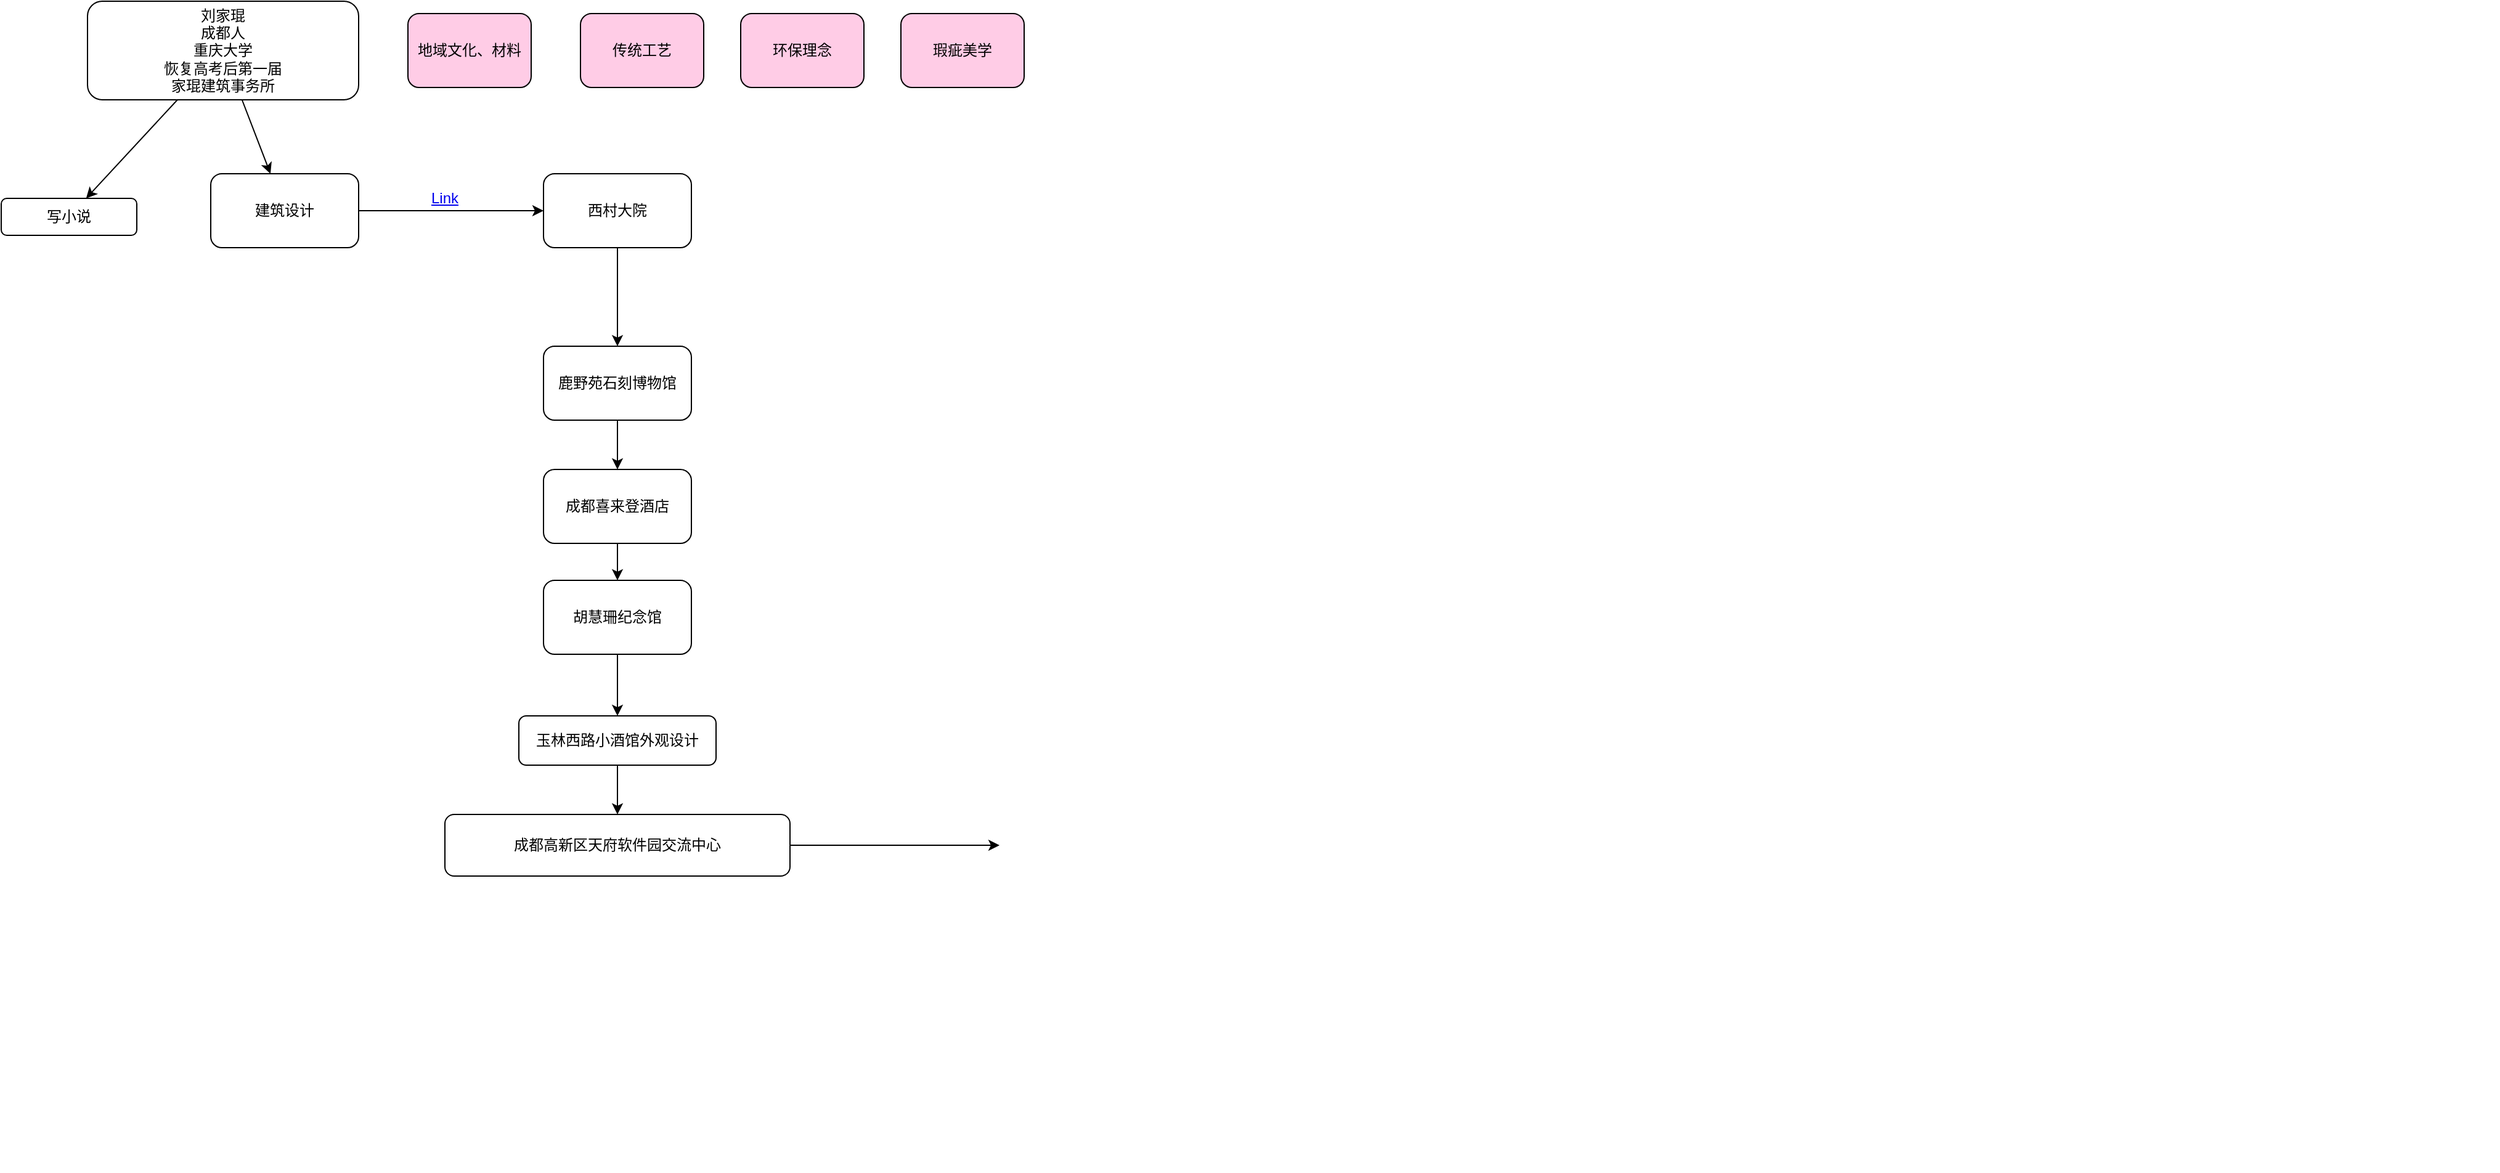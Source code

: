 <mxfile>
    <diagram id="ddZumWBMBDodQWUOzIZE" name="Page-1">
        <mxGraphModel dx="1915" dy="1088" grid="1" gridSize="10" guides="1" tooltips="1" connect="1" arrows="1" fold="1" page="1" pageScale="1" pageWidth="850" pageHeight="1100" math="0" shadow="0">
            <root>
                <mxCell id="0"/>
                <mxCell id="1" parent="0"/>
                <mxCell id="4" value="" style="edgeStyle=none;html=1;" edge="1" parent="1" source="2" target="3">
                    <mxGeometry relative="1" as="geometry"/>
                </mxCell>
                <mxCell id="6" value="" style="edgeStyle=none;html=1;" edge="1" parent="1" source="2" target="5">
                    <mxGeometry relative="1" as="geometry"/>
                </mxCell>
                <mxCell id="2" value="刘家琨&lt;div&gt;成都人&lt;/div&gt;&lt;div&gt;重庆大学&lt;/div&gt;&lt;div&gt;恢复高考后第一届&lt;/div&gt;&lt;div&gt;家琨建筑事务所&lt;/div&gt;" style="rounded=1;whiteSpace=wrap;html=1;" vertex="1" parent="1">
                    <mxGeometry x="150" y="130" width="220" height="80" as="geometry"/>
                </mxCell>
                <mxCell id="3" value="写小说" style="whiteSpace=wrap;html=1;rounded=1;" vertex="1" parent="1">
                    <mxGeometry x="80" y="290" width="110" height="30" as="geometry"/>
                </mxCell>
                <mxCell id="18" value="" style="edgeStyle=none;html=1;" edge="1" parent="1" source="5" target="17">
                    <mxGeometry relative="1" as="geometry"/>
                </mxCell>
                <mxCell id="5" value="建筑设计" style="whiteSpace=wrap;html=1;rounded=1;" vertex="1" parent="1">
                    <mxGeometry x="250" y="270" width="120" height="60" as="geometry"/>
                </mxCell>
                <mxCell id="10" value="地域文化、材料" style="rounded=1;whiteSpace=wrap;html=1;fillColor=#FFCCE6;" vertex="1" parent="1">
                    <mxGeometry x="410" y="140" width="100" height="60" as="geometry"/>
                </mxCell>
                <mxCell id="11" value="传统工艺" style="rounded=1;whiteSpace=wrap;html=1;fillColor=#FFCCE6;" vertex="1" parent="1">
                    <mxGeometry x="550" y="140" width="100" height="60" as="geometry"/>
                </mxCell>
                <mxCell id="13" value="环保理念" style="rounded=1;whiteSpace=wrap;html=1;fillColor=#FFCCE6;" vertex="1" parent="1">
                    <mxGeometry x="680" y="140" width="100" height="60" as="geometry"/>
                </mxCell>
                <mxCell id="15" value="瑕疵美学" style="rounded=1;whiteSpace=wrap;html=1;fillColor=#FFCCE6;" vertex="1" parent="1">
                    <mxGeometry x="810" y="140" width="100" height="60" as="geometry"/>
                </mxCell>
                <mxCell id="20" value="" style="edgeStyle=none;html=1;" edge="1" parent="1" source="17" target="19">
                    <mxGeometry relative="1" as="geometry"/>
                </mxCell>
                <mxCell id="17" value="西村大院" style="whiteSpace=wrap;html=1;rounded=1;" vertex="1" parent="1">
                    <mxGeometry x="520" y="270" width="120" height="60" as="geometry"/>
                </mxCell>
                <mxCell id="23" value="" style="edgeStyle=none;html=1;" edge="1" parent="1" source="19" target="22">
                    <mxGeometry relative="1" as="geometry"/>
                </mxCell>
                <mxCell id="19" value="鹿野苑石刻博物馆" style="whiteSpace=wrap;html=1;rounded=1;" vertex="1" parent="1">
                    <mxGeometry x="520" y="410" width="120" height="60" as="geometry"/>
                </mxCell>
                <mxCell id="25" value="" style="edgeStyle=none;html=1;" edge="1" parent="1" source="22" target="24">
                    <mxGeometry relative="1" as="geometry"/>
                </mxCell>
                <mxCell id="22" value="成都喜来登酒店" style="whiteSpace=wrap;html=1;rounded=1;" vertex="1" parent="1">
                    <mxGeometry x="520" y="510" width="120" height="60" as="geometry"/>
                </mxCell>
                <mxCell id="27" value="" style="edgeStyle=none;html=1;" edge="1" parent="1" source="24" target="26">
                    <mxGeometry relative="1" as="geometry"/>
                </mxCell>
                <mxCell id="24" value="胡慧珊纪念馆" style="whiteSpace=wrap;html=1;rounded=1;" vertex="1" parent="1">
                    <mxGeometry x="520" y="600" width="120" height="60" as="geometry"/>
                </mxCell>
                <mxCell id="30" value="" style="edgeStyle=none;html=1;" edge="1" parent="1" source="26" target="29">
                    <mxGeometry relative="1" as="geometry"/>
                </mxCell>
                <mxCell id="26" value="玉林西路小酒馆外观设计" style="whiteSpace=wrap;html=1;rounded=1;" vertex="1" parent="1">
                    <mxGeometry x="500" y="710" width="160" height="40" as="geometry"/>
                </mxCell>
                <mxCell id="33" style="edgeStyle=none;html=1;entryX=0;entryY=0.5;entryDx=0;entryDy=0;" edge="1" parent="1" source="29" target="31">
                    <mxGeometry relative="1" as="geometry"/>
                </mxCell>
                <mxCell id="29" value="成都高新区天府软件园交流中心" style="whiteSpace=wrap;html=1;rounded=1;" vertex="1" parent="1">
                    <mxGeometry x="440" y="790" width="280" height="50" as="geometry"/>
                </mxCell>
                <mxCell id="31" value="" style="shape=image;verticalLabelPosition=bottom;labelBackgroundColor=default;verticalAlign=top;aspect=fixed;imageAspect=0;image=https://img1.jiemian.com/101/original/20250305/174110626292917000_a700xH.jpg;" vertex="1" parent="1">
                    <mxGeometry x="890" y="550" width="1216.39" height="530" as="geometry"/>
                </mxCell>
                <UserObject label="Link" link="https://www.jiakun.com" id="36">
                    <mxCell style="text;html=1;strokeColor=none;fillColor=none;whiteSpace=wrap;align=center;verticalAlign=middle;fontColor=#0000EE;fontStyle=4;" vertex="1" parent="1">
                        <mxGeometry x="410" y="270" width="60" height="40" as="geometry"/>
                    </mxCell>
                </UserObject>
            </root>
        </mxGraphModel>
    </diagram>
</mxfile>